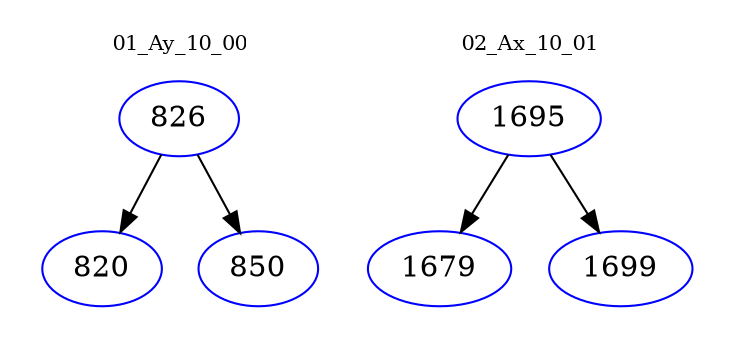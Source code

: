 digraph{
subgraph cluster_0 {
color = white
label = "01_Ay_10_00";
fontsize=10;
T0_826 [label="826", color="blue"]
T0_826 -> T0_820 [color="black"]
T0_820 [label="820", color="blue"]
T0_826 -> T0_850 [color="black"]
T0_850 [label="850", color="blue"]
}
subgraph cluster_1 {
color = white
label = "02_Ax_10_01";
fontsize=10;
T1_1695 [label="1695", color="blue"]
T1_1695 -> T1_1679 [color="black"]
T1_1679 [label="1679", color="blue"]
T1_1695 -> T1_1699 [color="black"]
T1_1699 [label="1699", color="blue"]
}
}
